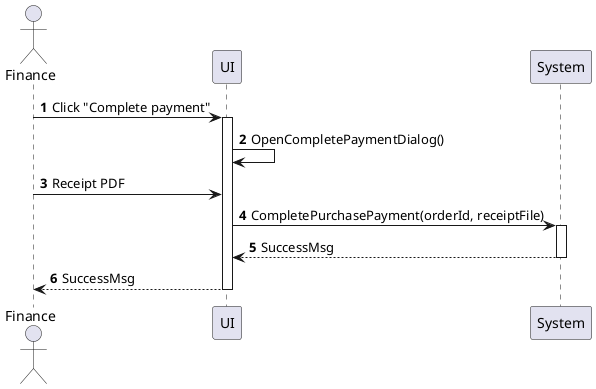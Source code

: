 @startuml purchase-order-complete-payment
autonumber

actor "Finance" as a
participant UI as f
participant System as b

a -> f : Click "Complete payment"
activate f
f -> f : OpenCompletePaymentDialog()
a -> f : Receipt PDF
f -> b : CompletePurchasePayment(orderId, receiptFile)
activate b
return SuccessMsg
return SuccessMsg
@enduml